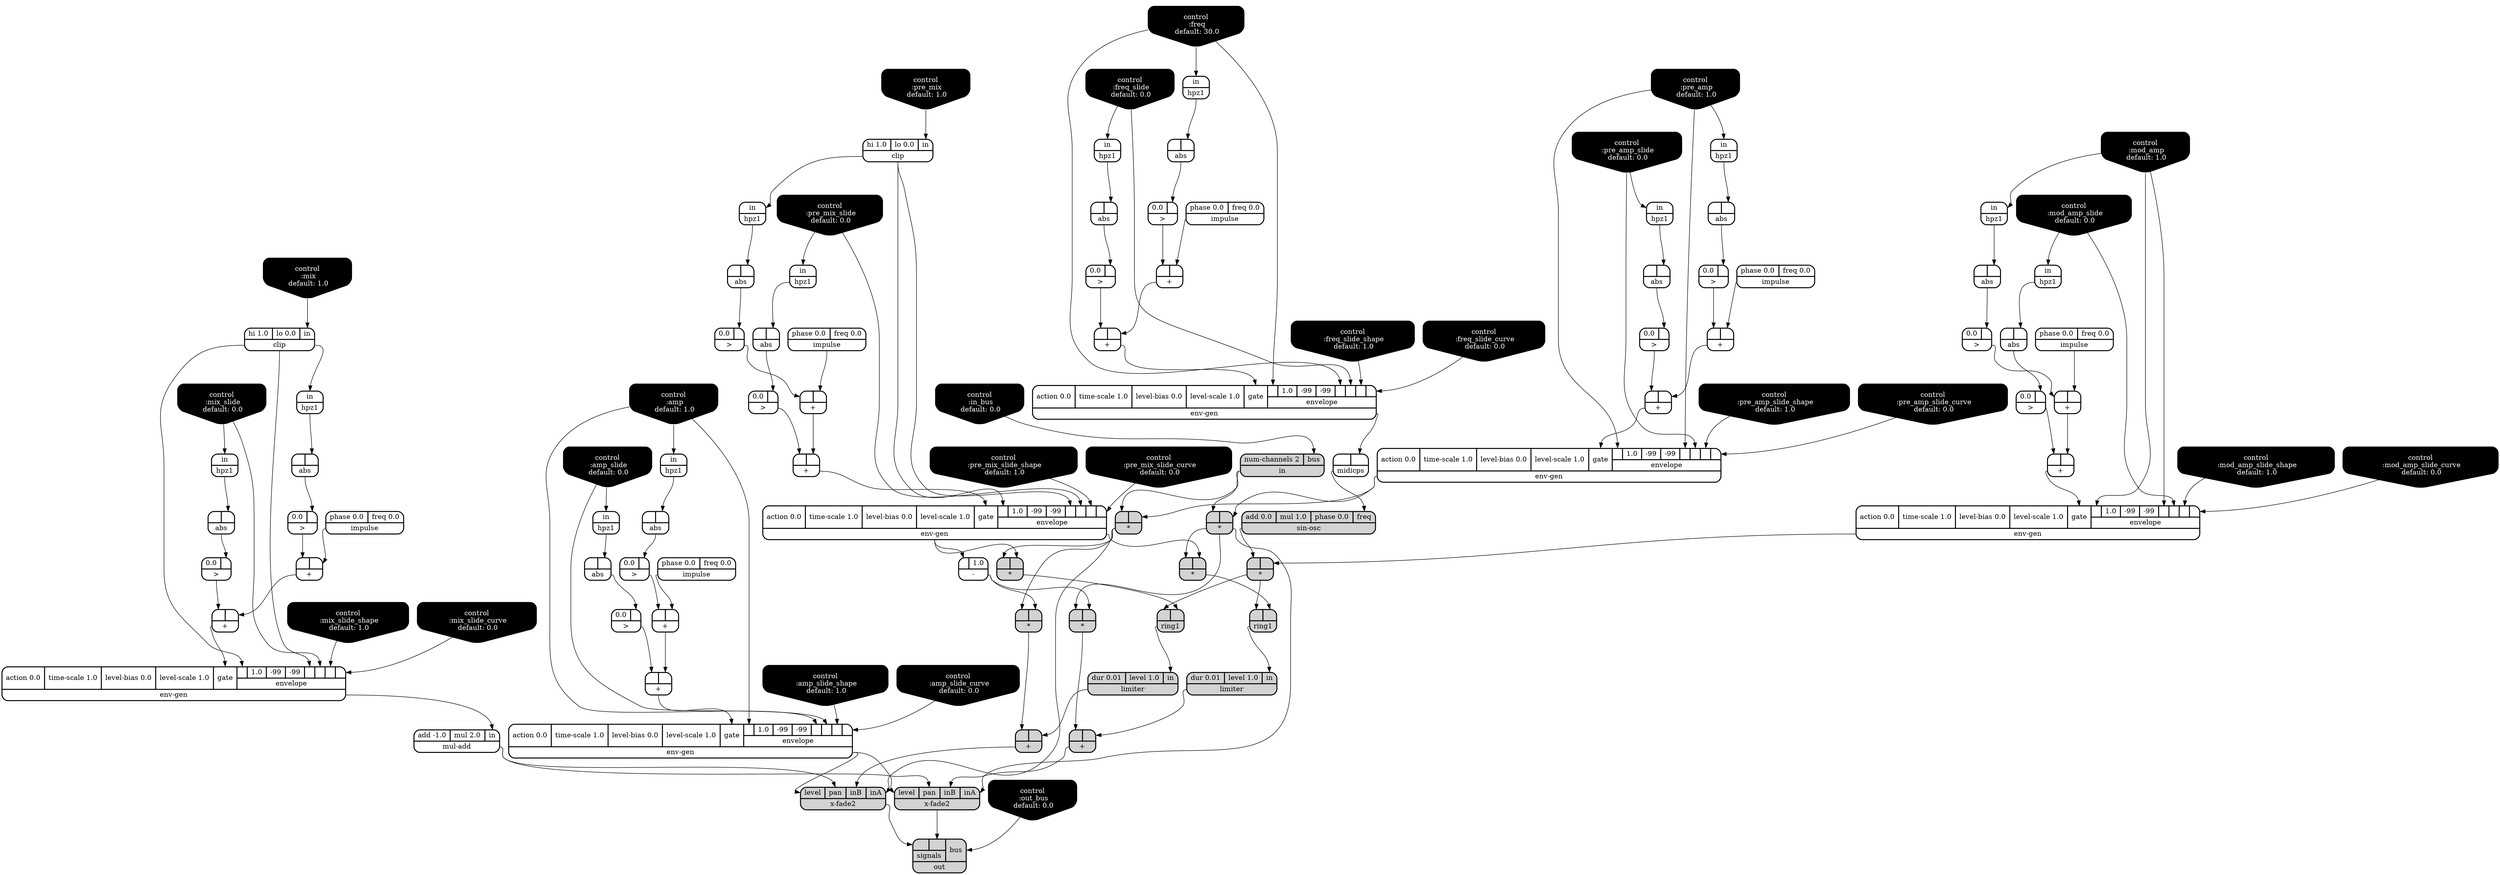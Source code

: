 digraph synthdef {
48 [label = "{{ <b> |<a> } |<__UG_NAME__>* }" style="filled, bold, rounded"  shape=record rankdir=LR];
49 [label = "{{ <b> |<a> } |<__UG_NAME__>* }" style="filled, bold, rounded"  shape=record rankdir=LR];
75 [label = "{{ <b> |<a> } |<__UG_NAME__>* }" style="filled, bold, rounded"  shape=record rankdir=LR];
78 [label = "{{ <b> |<a> } |<__UG_NAME__>* }" style="filled, bold, rounded"  shape=record rankdir=LR];
79 [label = "{{ <b> |<a> } |<__UG_NAME__>* }" style="filled, bold, rounded"  shape=record rankdir=LR];
92 [label = "{{ <b> |<a> } |<__UG_NAME__>* }" style="filled, bold, rounded"  shape=record rankdir=LR];
105 [label = "{{ <b> |<a> } |<__UG_NAME__>* }" style="filled, bold, rounded"  shape=record rankdir=LR];
31 [label = "{{ <b> |<a> } |<__UG_NAME__>+ }" style="bold, rounded" shape=record rankdir=LR];
35 [label = "{{ <b> |<a> } |<__UG_NAME__>+ }" style="bold, rounded" shape=record rankdir=LR];
41 [label = "{{ <b> |<a> } |<__UG_NAME__>+ }" style="bold, rounded" shape=record rankdir=LR];
45 [label = "{{ <b> |<a> } |<__UG_NAME__>+ }" style="bold, rounded" shape=record rankdir=LR];
57 [label = "{{ <b> |<a> } |<__UG_NAME__>+ }" style="bold, rounded" shape=record rankdir=LR];
61 [label = "{{ <b> |<a> } |<__UG_NAME__>+ }" style="bold, rounded" shape=record rankdir=LR];
67 [label = "{{ <b> |<a> } |<__UG_NAME__>+ }" style="bold, rounded" shape=record rankdir=LR];
71 [label = "{{ <b> |<a> } |<__UG_NAME__>+ }" style="bold, rounded" shape=record rankdir=LR];
86 [label = "{{ <b> |<a> } |<__UG_NAME__>+ }" style="bold, rounded" shape=record rankdir=LR];
90 [label = "{{ <b> |<a> } |<__UG_NAME__>+ }" style="bold, rounded" shape=record rankdir=LR];
93 [label = "{{ <b> |<a> } |<__UG_NAME__>+ }" style="filled, bold, rounded"  shape=record rankdir=LR];
99 [label = "{{ <b> |<a> } |<__UG_NAME__>+ }" style="bold, rounded" shape=record rankdir=LR];
100 [label = "{{ <b> |<a> } |<__UG_NAME__>+ }" style="bold, rounded" shape=record rankdir=LR];
106 [label = "{{ <b> |<a> } |<__UG_NAME__>+ }" style="filled, bold, rounded"  shape=record rankdir=LR];
91 [label = "{{ <b> |<a> 1.0} |<__UG_NAME__>- }" style="bold, rounded" shape=record rankdir=LR];
30 [label = "{{ <b> 0.0|<a> } |<__UG_NAME__>\> }" style="bold, rounded" shape=record rankdir=LR];
34 [label = "{{ <b> 0.0|<a> } |<__UG_NAME__>\> }" style="bold, rounded" shape=record rankdir=LR];
40 [label = "{{ <b> 0.0|<a> } |<__UG_NAME__>\> }" style="bold, rounded" shape=record rankdir=LR];
44 [label = "{{ <b> 0.0|<a> } |<__UG_NAME__>\> }" style="bold, rounded" shape=record rankdir=LR];
52 [label = "{{ <b> 0.0|<a> } |<__UG_NAME__>\> }" style="bold, rounded" shape=record rankdir=LR];
56 [label = "{{ <b> 0.0|<a> } |<__UG_NAME__>\> }" style="bold, rounded" shape=record rankdir=LR];
60 [label = "{{ <b> 0.0|<a> } |<__UG_NAME__>\> }" style="bold, rounded" shape=record rankdir=LR];
66 [label = "{{ <b> 0.0|<a> } |<__UG_NAME__>\> }" style="bold, rounded" shape=record rankdir=LR];
70 [label = "{{ <b> 0.0|<a> } |<__UG_NAME__>\> }" style="bold, rounded" shape=record rankdir=LR];
85 [label = "{{ <b> 0.0|<a> } |<__UG_NAME__>\> }" style="bold, rounded" shape=record rankdir=LR];
89 [label = "{{ <b> 0.0|<a> } |<__UG_NAME__>\> }" style="bold, rounded" shape=record rankdir=LR];
98 [label = "{{ <b> 0.0|<a> } |<__UG_NAME__>\> }" style="bold, rounded" shape=record rankdir=LR];
29 [label = "{{ <b> |<a> } |<__UG_NAME__>abs }" style="bold, rounded" shape=record rankdir=LR];
33 [label = "{{ <b> |<a> } |<__UG_NAME__>abs }" style="bold, rounded" shape=record rankdir=LR];
39 [label = "{{ <b> |<a> } |<__UG_NAME__>abs }" style="bold, rounded" shape=record rankdir=LR];
43 [label = "{{ <b> |<a> } |<__UG_NAME__>abs }" style="bold, rounded" shape=record rankdir=LR];
51 [label = "{{ <b> |<a> } |<__UG_NAME__>abs }" style="bold, rounded" shape=record rankdir=LR];
55 [label = "{{ <b> |<a> } |<__UG_NAME__>abs }" style="bold, rounded" shape=record rankdir=LR];
59 [label = "{{ <b> |<a> } |<__UG_NAME__>abs }" style="bold, rounded" shape=record rankdir=LR];
65 [label = "{{ <b> |<a> } |<__UG_NAME__>abs }" style="bold, rounded" shape=record rankdir=LR];
69 [label = "{{ <b> |<a> } |<__UG_NAME__>abs }" style="bold, rounded" shape=record rankdir=LR];
84 [label = "{{ <b> |<a> } |<__UG_NAME__>abs }" style="bold, rounded" shape=record rankdir=LR];
88 [label = "{{ <b> |<a> } |<__UG_NAME__>abs }" style="bold, rounded" shape=record rankdir=LR];
97 [label = "{{ <b> |<a> } |<__UG_NAME__>abs }" style="bold, rounded" shape=record rankdir=LR];
27 [label = "{{ <hi> hi 1.0|<lo> lo 0.0|<in> in} |<__UG_NAME__>clip }" style="bold, rounded" shape=record rankdir=LR];
95 [label = "{{ <hi> hi 1.0|<lo> lo 0.0|<in> in} |<__UG_NAME__>clip }" style="bold, rounded" shape=record rankdir=LR];
0 [label = "control
 :freq
 default: 30.0" shape=invhouse style="rounded, filled, bold" fillcolor=black fontcolor=white ]; 
1 [label = "control
 :freq_slide
 default: 0.0" shape=invhouse style="rounded, filled, bold" fillcolor=black fontcolor=white ]; 
2 [label = "control
 :freq_slide_shape
 default: 1.0" shape=invhouse style="rounded, filled, bold" fillcolor=black fontcolor=white ]; 
3 [label = "control
 :freq_slide_curve
 default: 0.0" shape=invhouse style="rounded, filled, bold" fillcolor=black fontcolor=white ]; 
4 [label = "control
 :mod_amp
 default: 1.0" shape=invhouse style="rounded, filled, bold" fillcolor=black fontcolor=white ]; 
5 [label = "control
 :mod_amp_slide
 default: 0.0" shape=invhouse style="rounded, filled, bold" fillcolor=black fontcolor=white ]; 
6 [label = "control
 :mod_amp_slide_shape
 default: 1.0" shape=invhouse style="rounded, filled, bold" fillcolor=black fontcolor=white ]; 
7 [label = "control
 :mod_amp_slide_curve
 default: 0.0" shape=invhouse style="rounded, filled, bold" fillcolor=black fontcolor=white ]; 
8 [label = "control
 :pre_amp
 default: 1.0" shape=invhouse style="rounded, filled, bold" fillcolor=black fontcolor=white ]; 
9 [label = "control
 :pre_amp_slide
 default: 0.0" shape=invhouse style="rounded, filled, bold" fillcolor=black fontcolor=white ]; 
10 [label = "control
 :pre_amp_slide_shape
 default: 1.0" shape=invhouse style="rounded, filled, bold" fillcolor=black fontcolor=white ]; 
11 [label = "control
 :pre_amp_slide_curve
 default: 0.0" shape=invhouse style="rounded, filled, bold" fillcolor=black fontcolor=white ]; 
12 [label = "control
 :amp
 default: 1.0" shape=invhouse style="rounded, filled, bold" fillcolor=black fontcolor=white ]; 
13 [label = "control
 :amp_slide
 default: 0.0" shape=invhouse style="rounded, filled, bold" fillcolor=black fontcolor=white ]; 
14 [label = "control
 :amp_slide_shape
 default: 1.0" shape=invhouse style="rounded, filled, bold" fillcolor=black fontcolor=white ]; 
15 [label = "control
 :amp_slide_curve
 default: 0.0" shape=invhouse style="rounded, filled, bold" fillcolor=black fontcolor=white ]; 
16 [label = "control
 :mix
 default: 1.0" shape=invhouse style="rounded, filled, bold" fillcolor=black fontcolor=white ]; 
17 [label = "control
 :mix_slide
 default: 0.0" shape=invhouse style="rounded, filled, bold" fillcolor=black fontcolor=white ]; 
18 [label = "control
 :mix_slide_shape
 default: 1.0" shape=invhouse style="rounded, filled, bold" fillcolor=black fontcolor=white ]; 
19 [label = "control
 :mix_slide_curve
 default: 0.0" shape=invhouse style="rounded, filled, bold" fillcolor=black fontcolor=white ]; 
20 [label = "control
 :pre_mix
 default: 1.0" shape=invhouse style="rounded, filled, bold" fillcolor=black fontcolor=white ]; 
21 [label = "control
 :pre_mix_slide
 default: 0.0" shape=invhouse style="rounded, filled, bold" fillcolor=black fontcolor=white ]; 
22 [label = "control
 :pre_mix_slide_shape
 default: 1.0" shape=invhouse style="rounded, filled, bold" fillcolor=black fontcolor=white ]; 
23 [label = "control
 :pre_mix_slide_curve
 default: 0.0" shape=invhouse style="rounded, filled, bold" fillcolor=black fontcolor=white ]; 
24 [label = "control
 :in_bus
 default: 0.0" shape=invhouse style="rounded, filled, bold" fillcolor=black fontcolor=white ]; 
25 [label = "control
 :out_bus
 default: 0.0" shape=invhouse style="rounded, filled, bold" fillcolor=black fontcolor=white ]; 
36 [label = "{{ <action> action 0.0|<time____scale> time-scale 1.0|<level____bias> level-bias 0.0|<level____scale> level-scale 1.0|<gate> gate|{{<envelope___clip___0>|1.0|-99|-99|<envelope___clip___4>|<envelope___control___5>|<envelope___control___6>|<envelope___control___7>}|envelope}} |<__UG_NAME__>env-gen }" style="bold, rounded" shape=record rankdir=LR];
46 [label = "{{ <action> action 0.0|<time____scale> time-scale 1.0|<level____bias> level-bias 0.0|<level____scale> level-scale 1.0|<gate> gate|{{<envelope___control___0>|1.0|-99|-99|<envelope___control___4>|<envelope___control___5>|<envelope___control___6>|<envelope___control___7>}|envelope}} |<__UG_NAME__>env-gen }" style="bold, rounded" shape=record rankdir=LR];
62 [label = "{{ <action> action 0.0|<time____scale> time-scale 1.0|<level____bias> level-bias 0.0|<level____scale> level-scale 1.0|<gate> gate|{{<envelope___control___0>|1.0|-99|-99|<envelope___control___4>|<envelope___control___5>|<envelope___control___6>|<envelope___control___7>}|envelope}} |<__UG_NAME__>env-gen }" style="bold, rounded" shape=record rankdir=LR];
72 [label = "{{ <action> action 0.0|<time____scale> time-scale 1.0|<level____bias> level-bias 0.0|<level____scale> level-scale 1.0|<gate> gate|{{<envelope___control___0>|1.0|-99|-99|<envelope___control___4>|<envelope___control___5>|<envelope___control___6>|<envelope___control___7>}|envelope}} |<__UG_NAME__>env-gen }" style="bold, rounded" shape=record rankdir=LR];
101 [label = "{{ <action> action 0.0|<time____scale> time-scale 1.0|<level____bias> level-bias 0.0|<level____scale> level-scale 1.0|<gate> gate|{{<envelope___clip___0>|1.0|-99|-99|<envelope___clip___4>|<envelope___control___5>|<envelope___control___6>|<envelope___control___7>}|envelope}} |<__UG_NAME__>env-gen }" style="bold, rounded" shape=record rankdir=LR];
103 [label = "{{ <action> action 0.0|<time____scale> time-scale 1.0|<level____bias> level-bias 0.0|<level____scale> level-scale 1.0|<gate> gate|{{<envelope___control___0>|1.0|-99|-99|<envelope___control___4>|<envelope___control___5>|<envelope___control___6>|<envelope___control___7>}|envelope}} |<__UG_NAME__>env-gen }" style="bold, rounded" shape=record rankdir=LR];
28 [label = "{{ <in> in} |<__UG_NAME__>hpz1 }" style="bold, rounded" shape=record rankdir=LR];
32 [label = "{{ <in> in} |<__UG_NAME__>hpz1 }" style="bold, rounded" shape=record rankdir=LR];
38 [label = "{{ <in> in} |<__UG_NAME__>hpz1 }" style="bold, rounded" shape=record rankdir=LR];
42 [label = "{{ <in> in} |<__UG_NAME__>hpz1 }" style="bold, rounded" shape=record rankdir=LR];
50 [label = "{{ <in> in} |<__UG_NAME__>hpz1 }" style="bold, rounded" shape=record rankdir=LR];
54 [label = "{{ <in> in} |<__UG_NAME__>hpz1 }" style="bold, rounded" shape=record rankdir=LR];
58 [label = "{{ <in> in} |<__UG_NAME__>hpz1 }" style="bold, rounded" shape=record rankdir=LR];
64 [label = "{{ <in> in} |<__UG_NAME__>hpz1 }" style="bold, rounded" shape=record rankdir=LR];
68 [label = "{{ <in> in} |<__UG_NAME__>hpz1 }" style="bold, rounded" shape=record rankdir=LR];
83 [label = "{{ <in> in} |<__UG_NAME__>hpz1 }" style="bold, rounded" shape=record rankdir=LR];
87 [label = "{{ <in> in} |<__UG_NAME__>hpz1 }" style="bold, rounded" shape=record rankdir=LR];
96 [label = "{{ <in> in} |<__UG_NAME__>hpz1 }" style="bold, rounded" shape=record rankdir=LR];
26 [label = "{{ <phase> phase 0.0|<freq> freq 0.0} |<__UG_NAME__>impulse }" style="bold, rounded" shape=record rankdir=LR];
37 [label = "{{ <phase> phase 0.0|<freq> freq 0.0} |<__UG_NAME__>impulse }" style="bold, rounded" shape=record rankdir=LR];
53 [label = "{{ <phase> phase 0.0|<freq> freq 0.0} |<__UG_NAME__>impulse }" style="bold, rounded" shape=record rankdir=LR];
63 [label = "{{ <phase> phase 0.0|<freq> freq 0.0} |<__UG_NAME__>impulse }" style="bold, rounded" shape=record rankdir=LR];
82 [label = "{{ <phase> phase 0.0|<freq> freq 0.0} |<__UG_NAME__>impulse }" style="bold, rounded" shape=record rankdir=LR];
94 [label = "{{ <phase> phase 0.0|<freq> freq 0.0} |<__UG_NAME__>impulse }" style="bold, rounded" shape=record rankdir=LR];
47 [label = "{{ <num____channels> num-channels 2|<bus> bus} |<__UG_NAME__>in }" style="filled, bold, rounded"  shape=record rankdir=LR];
77 [label = "{{ <dur> dur 0.01|<level> level 1.0|<in> in} |<__UG_NAME__>limiter }" style="filled, bold, rounded"  shape=record rankdir=LR];
81 [label = "{{ <dur> dur 0.01|<level> level 1.0|<in> in} |<__UG_NAME__>limiter }" style="filled, bold, rounded"  shape=record rankdir=LR];
73 [label = "{{ <b> |<a> } |<__UG_NAME__>midicps }" style="bold, rounded" shape=record rankdir=LR];
102 [label = "{{ <add> add -1.0|<mul> mul 2.0|<in> in} |<__UG_NAME__>mul-add }" style="bold, rounded" shape=record rankdir=LR];
108 [label = "{{ {{<signals___x____fade2___0>|<signals___x____fade2___1>}|signals}|<bus> bus} |<__UG_NAME__>out }" style="filled, bold, rounded"  shape=record rankdir=LR];
76 [label = "{{ <b> |<a> } |<__UG_NAME__>ring1 }" style="filled, bold, rounded"  shape=record rankdir=LR];
80 [label = "{{ <b> |<a> } |<__UG_NAME__>ring1 }" style="filled, bold, rounded"  shape=record rankdir=LR];
74 [label = "{{ <add> add 0.0|<mul> mul 1.0|<phase> phase 0.0|<freq> freq} |<__UG_NAME__>sin-osc }" style="filled, bold, rounded"  shape=record rankdir=LR];
104 [label = "{{ <level> level|<pan> pan|<inb> inB|<ina> inA} |<__UG_NAME__>x-fade2 }" style="filled, bold, rounded"  shape=record rankdir=LR];
107 [label = "{{ <level> level|<pan> pan|<inb> inB|<ina> inA} |<__UG_NAME__>x-fade2 }" style="filled, bold, rounded"  shape=record rankdir=LR];

46:__UG_NAME__ -> 48:a ;
47:__UG_NAME__ -> 48:b ;
36:__UG_NAME__ -> 49:a ;
48:__UG_NAME__ -> 49:b ;
62:__UG_NAME__ -> 75:a ;
74:__UG_NAME__ -> 75:b ;
46:__UG_NAME__ -> 78:a ;
47:__UG_NAME__ -> 78:b ;
36:__UG_NAME__ -> 79:a ;
78:__UG_NAME__ -> 79:b ;
91:__UG_NAME__ -> 92:a ;
78:__UG_NAME__ -> 92:b ;
91:__UG_NAME__ -> 105:a ;
48:__UG_NAME__ -> 105:b ;
26:__UG_NAME__ -> 31:a ;
30:__UG_NAME__ -> 31:b ;
31:__UG_NAME__ -> 35:a ;
34:__UG_NAME__ -> 35:b ;
37:__UG_NAME__ -> 41:a ;
40:__UG_NAME__ -> 41:b ;
41:__UG_NAME__ -> 45:a ;
44:__UG_NAME__ -> 45:b ;
53:__UG_NAME__ -> 57:a ;
56:__UG_NAME__ -> 57:b ;
57:__UG_NAME__ -> 61:a ;
60:__UG_NAME__ -> 61:b ;
63:__UG_NAME__ -> 67:a ;
66:__UG_NAME__ -> 67:b ;
67:__UG_NAME__ -> 71:a ;
70:__UG_NAME__ -> 71:b ;
82:__UG_NAME__ -> 86:a ;
85:__UG_NAME__ -> 86:b ;
86:__UG_NAME__ -> 90:a ;
89:__UG_NAME__ -> 90:b ;
81:__UG_NAME__ -> 93:a ;
92:__UG_NAME__ -> 93:b ;
94:__UG_NAME__ -> 99:a ;
98:__UG_NAME__ -> 99:b ;
99:__UG_NAME__ -> 100:a ;
52:__UG_NAME__ -> 100:b ;
77:__UG_NAME__ -> 106:a ;
105:__UG_NAME__ -> 106:b ;
36:__UG_NAME__ -> 91:b ;
29:__UG_NAME__ -> 30:a ;
33:__UG_NAME__ -> 34:a ;
39:__UG_NAME__ -> 40:a ;
43:__UG_NAME__ -> 44:a ;
51:__UG_NAME__ -> 52:a ;
55:__UG_NAME__ -> 56:a ;
59:__UG_NAME__ -> 60:a ;
65:__UG_NAME__ -> 66:a ;
69:__UG_NAME__ -> 70:a ;
84:__UG_NAME__ -> 85:a ;
88:__UG_NAME__ -> 89:a ;
97:__UG_NAME__ -> 98:a ;
28:__UG_NAME__ -> 29:a ;
32:__UG_NAME__ -> 33:a ;
38:__UG_NAME__ -> 39:a ;
42:__UG_NAME__ -> 43:a ;
50:__UG_NAME__ -> 51:a ;
54:__UG_NAME__ -> 55:a ;
58:__UG_NAME__ -> 59:a ;
64:__UG_NAME__ -> 65:a ;
68:__UG_NAME__ -> 69:a ;
83:__UG_NAME__ -> 84:a ;
87:__UG_NAME__ -> 88:a ;
96:__UG_NAME__ -> 97:a ;
20:__UG_NAME__ -> 27:in ;
16:__UG_NAME__ -> 95:in ;
27:__UG_NAME__ -> 36:envelope___clip___0 ;
27:__UG_NAME__ -> 36:envelope___clip___4 ;
21:__UG_NAME__ -> 36:envelope___control___5 ;
22:__UG_NAME__ -> 36:envelope___control___6 ;
23:__UG_NAME__ -> 36:envelope___control___7 ;
35:__UG_NAME__ -> 36:gate ;
8:__UG_NAME__ -> 46:envelope___control___0 ;
8:__UG_NAME__ -> 46:envelope___control___4 ;
9:__UG_NAME__ -> 46:envelope___control___5 ;
10:__UG_NAME__ -> 46:envelope___control___6 ;
11:__UG_NAME__ -> 46:envelope___control___7 ;
45:__UG_NAME__ -> 46:gate ;
4:__UG_NAME__ -> 62:envelope___control___0 ;
4:__UG_NAME__ -> 62:envelope___control___4 ;
5:__UG_NAME__ -> 62:envelope___control___5 ;
6:__UG_NAME__ -> 62:envelope___control___6 ;
7:__UG_NAME__ -> 62:envelope___control___7 ;
61:__UG_NAME__ -> 62:gate ;
0:__UG_NAME__ -> 72:envelope___control___0 ;
0:__UG_NAME__ -> 72:envelope___control___4 ;
1:__UG_NAME__ -> 72:envelope___control___5 ;
2:__UG_NAME__ -> 72:envelope___control___6 ;
3:__UG_NAME__ -> 72:envelope___control___7 ;
71:__UG_NAME__ -> 72:gate ;
95:__UG_NAME__ -> 101:envelope___clip___0 ;
95:__UG_NAME__ -> 101:envelope___clip___4 ;
17:__UG_NAME__ -> 101:envelope___control___5 ;
18:__UG_NAME__ -> 101:envelope___control___6 ;
19:__UG_NAME__ -> 101:envelope___control___7 ;
100:__UG_NAME__ -> 101:gate ;
12:__UG_NAME__ -> 103:envelope___control___0 ;
12:__UG_NAME__ -> 103:envelope___control___4 ;
13:__UG_NAME__ -> 103:envelope___control___5 ;
14:__UG_NAME__ -> 103:envelope___control___6 ;
15:__UG_NAME__ -> 103:envelope___control___7 ;
90:__UG_NAME__ -> 103:gate ;
27:__UG_NAME__ -> 28:in ;
21:__UG_NAME__ -> 32:in ;
8:__UG_NAME__ -> 38:in ;
9:__UG_NAME__ -> 42:in ;
17:__UG_NAME__ -> 50:in ;
4:__UG_NAME__ -> 54:in ;
5:__UG_NAME__ -> 58:in ;
0:__UG_NAME__ -> 64:in ;
1:__UG_NAME__ -> 68:in ;
12:__UG_NAME__ -> 83:in ;
13:__UG_NAME__ -> 87:in ;
95:__UG_NAME__ -> 96:in ;
24:__UG_NAME__ -> 47:bus ;
76:__UG_NAME__ -> 77:in ;
80:__UG_NAME__ -> 81:in ;
72:__UG_NAME__ -> 73:a ;
101:__UG_NAME__ -> 102:in ;
25:__UG_NAME__ -> 108:bus ;
104:__UG_NAME__ -> 108:signals___x____fade2___0 ;
107:__UG_NAME__ -> 108:signals___x____fade2___1 ;
49:__UG_NAME__ -> 76:a ;
75:__UG_NAME__ -> 76:b ;
79:__UG_NAME__ -> 80:a ;
75:__UG_NAME__ -> 80:b ;
73:__UG_NAME__ -> 74:freq ;
78:__UG_NAME__ -> 104:ina ;
93:__UG_NAME__ -> 104:inb ;
102:__UG_NAME__ -> 104:pan ;
103:__UG_NAME__ -> 104:level ;
48:__UG_NAME__ -> 107:ina ;
106:__UG_NAME__ -> 107:inb ;
102:__UG_NAME__ -> 107:pan ;
103:__UG_NAME__ -> 107:level ;

}